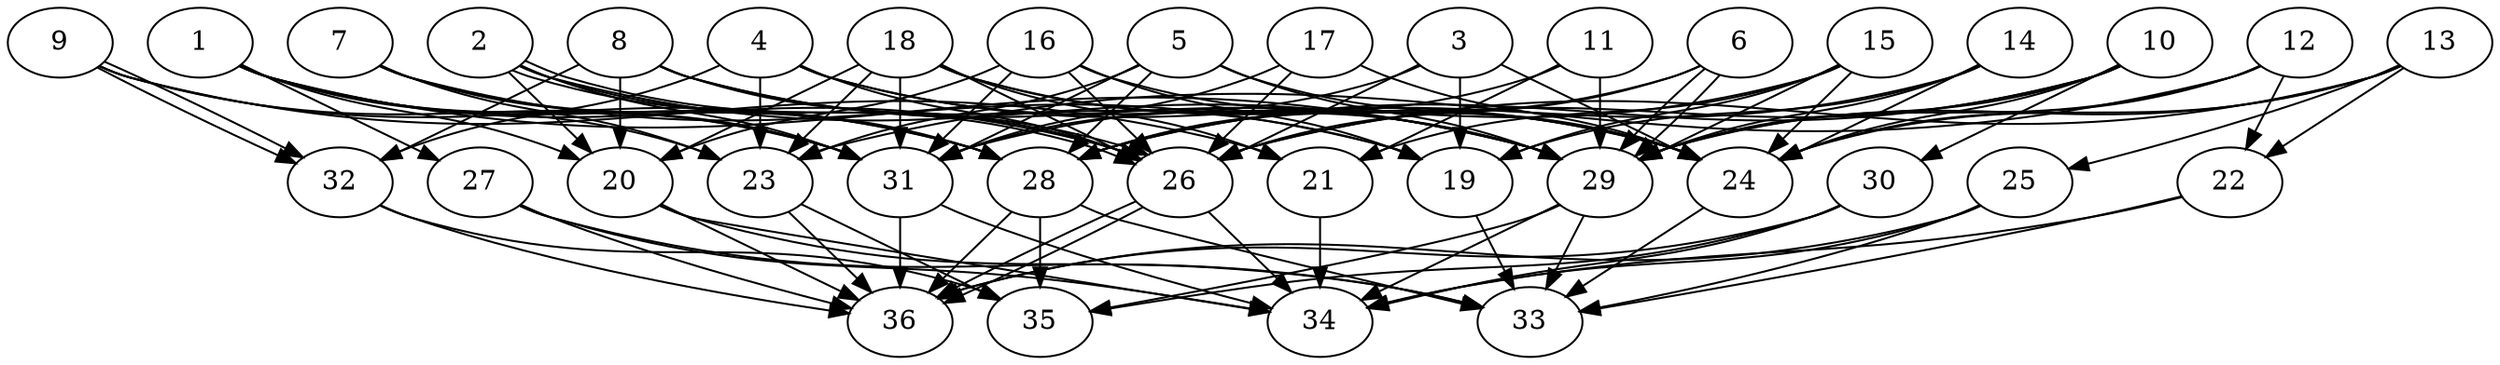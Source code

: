 // DAG (tier=3-complex, mode=data, n=36, ccr=0.534, fat=0.871, density=0.750, regular=0.360, jump=0.338, mindata=4194304, maxdata=33554432)
// DAG automatically generated by daggen at Sun Aug 24 16:33:35 2025
// /home/ermia/Project/Environments/daggen/bin/daggen --dot --ccr 0.534 --fat 0.871 --regular 0.360 --density 0.750 --jump 0.338 --mindata 4194304 --maxdata 33554432 -n 36 
digraph G {
  1 [size="533614801655005760", alpha="0.13", expect_size="266807400827502880"]
  1 -> 20 [size ="244340093878272"]
  1 -> 23 [size ="244340093878272"]
  1 -> 26 [size ="244340093878272"]
  1 -> 27 [size ="244340093878272"]
  1 -> 28 [size ="244340093878272"]
  1 -> 29 [size ="244340093878272"]
  1 -> 31 [size ="244340093878272"]
  2 [size="790326676052205440", alpha="0.04", expect_size="395163338026102720"]
  2 -> 20 [size ="535663631925248"]
  2 -> 26 [size ="535663631925248"]
  2 -> 26 [size ="535663631925248"]
  2 -> 28 [size ="535663631925248"]
  2 -> 29 [size ="535663631925248"]
  2 -> 31 [size ="535663631925248"]
  3 [size="294185971555423232", alpha="0.11", expect_size="147092985777711616"]
  3 -> 19 [size ="7074294320332800"]
  3 -> 24 [size ="7074294320332800"]
  3 -> 26 [size ="7074294320332800"]
  3 -> 31 [size ="7074294320332800"]
  4 [size="17234050763093831680", alpha="0.12", expect_size="8617025381546915840"]
  4 -> 23 [size ="5741145875283968"]
  4 -> 24 [size ="5741145875283968"]
  4 -> 26 [size ="5741145875283968"]
  4 -> 29 [size ="5741145875283968"]
  4 -> 32 [size ="5741145875283968"]
  5 [size="112980030554758960", alpha="0.09", expect_size="56490015277379480"]
  5 -> 23 [size ="2349877010890752"]
  5 -> 24 [size ="2349877010890752"]
  5 -> 28 [size ="2349877010890752"]
  5 -> 29 [size ="2349877010890752"]
  5 -> 31 [size ="2349877010890752"]
  6 [size="20402754471915483136", alpha="0.12", expect_size="10201377235957741568"]
  6 -> 26 [size ="7784069911805952"]
  6 -> 28 [size ="7784069911805952"]
  6 -> 29 [size ="7784069911805952"]
  6 -> 29 [size ="7784069911805952"]
  7 [size="8010862879394615296", alpha="0.15", expect_size="4005431439697307648"]
  7 -> 19 [size ="4367239255949312"]
  7 -> 23 [size ="4367239255949312"]
  7 -> 28 [size ="4367239255949312"]
  7 -> 31 [size ="4367239255949312"]
  8 [size="218543455906667552", alpha="0.19", expect_size="109271727953333776"]
  8 -> 19 [size ="7513551899983872"]
  8 -> 20 [size ="7513551899983872"]
  8 -> 26 [size ="7513551899983872"]
  8 -> 29 [size ="7513551899983872"]
  8 -> 32 [size ="7513551899983872"]
  9 [size="381873422612824064000", alpha="0.05", expect_size="190936711306412032000"]
  9 -> 21 [size ="421084843212800"]
  9 -> 28 [size ="421084843212800"]
  9 -> 31 [size ="421084843212800"]
  9 -> 32 [size ="421084843212800"]
  9 -> 32 [size ="421084843212800"]
  10 [size="9817705257601316864", alpha="0.14", expect_size="4908852628800658432"]
  10 -> 24 [size ="6411424133808128"]
  10 -> 26 [size ="6411424133808128"]
  10 -> 28 [size ="6411424133808128"]
  10 -> 29 [size ="6411424133808128"]
  10 -> 30 [size ="6411424133808128"]
  11 [size="5706614134355641", alpha="0.16", expect_size="2853307067177820"]
  11 -> 21 [size ="159390942363648"]
  11 -> 28 [size ="159390942363648"]
  11 -> 29 [size ="159390942363648"]
  12 [size="5006304959096510480384", alpha="0.18", expect_size="2503152479548255240192"]
  12 -> 22 [size ="2341180264153088"]
  12 -> 23 [size ="2341180264153088"]
  12 -> 24 [size ="2341180264153088"]
  12 -> 29 [size ="2341180264153088"]
  13 [size="3494978277901074432000", alpha="0.06", expect_size="1747489138950537216000"]
  13 -> 22 [size ="1842410107699200"]
  13 -> 24 [size ="1842410107699200"]
  13 -> 25 [size ="1842410107699200"]
  13 -> 26 [size ="1842410107699200"]
  13 -> 29 [size ="1842410107699200"]
  14 [size="333941658183661184", alpha="0.13", expect_size="166970829091830592"]
  14 -> 19 [size ="9000053846835200"]
  14 -> 24 [size ="9000053846835200"]
  14 -> 28 [size ="9000053846835200"]
  14 -> 29 [size ="9000053846835200"]
  15 [size="170299726775638294528", alpha="0.19", expect_size="85149863387819147264"]
  15 -> 19 [size ="245790987517952"]
  15 -> 21 [size ="245790987517952"]
  15 -> 24 [size ="245790987517952"]
  15 -> 29 [size ="245790987517952"]
  15 -> 31 [size ="245790987517952"]
  16 [size="29572466349045416", alpha="0.10", expect_size="14786233174522708"]
  16 -> 19 [size ="1906864220536832"]
  16 -> 20 [size ="1906864220536832"]
  16 -> 24 [size ="1906864220536832"]
  16 -> 26 [size ="1906864220536832"]
  16 -> 31 [size ="1906864220536832"]
  17 [size="5478840157298752512", alpha="0.07", expect_size="2739420078649376256"]
  17 -> 24 [size ="3072758191751168"]
  17 -> 26 [size ="3072758191751168"]
  17 -> 31 [size ="3072758191751168"]
  18 [size="30711252016174026719232", alpha="0.19", expect_size="15355626008087013359616"]
  18 -> 20 [size ="7845518814216192"]
  18 -> 21 [size ="7845518814216192"]
  18 -> 23 [size ="7845518814216192"]
  18 -> 24 [size ="7845518814216192"]
  18 -> 26 [size ="7845518814216192"]
  18 -> 29 [size ="7845518814216192"]
  18 -> 31 [size ="7845518814216192"]
  19 [size="12292663505551546646528", alpha="0.02", expect_size="6146331752775773323264"]
  19 -> 33 [size ="4261089432829952"]
  20 [size="32592154723530011836416", alpha="0.06", expect_size="16296077361765005918208"]
  20 -> 33 [size ="8162666178674688"]
  20 -> 34 [size ="8162666178674688"]
  20 -> 36 [size ="8162666178674688"]
  21 [size="1699265803304331520", alpha="0.06", expect_size="849632901652165760"]
  21 -> 34 [size ="1402882481979392"]
  22 [size="232275222805680320", alpha="0.18", expect_size="116137611402840160"]
  22 -> 33 [size ="6580427305254912"]
  22 -> 34 [size ="6580427305254912"]
  23 [size="75439425811139792", alpha="0.18", expect_size="37719712905569896"]
  23 -> 35 [size ="2796074452385792"]
  23 -> 36 [size ="2796074452385792"]
  24 [size="6094745065851993088", alpha="0.20", expect_size="3047372532925996544"]
  24 -> 33 [size ="2615609615450112"]
  25 [size="12887700769021904", alpha="0.03", expect_size="6443850384510952"]
  25 -> 33 [size ="981711445819392"]
  25 -> 34 [size ="981711445819392"]
  25 -> 36 [size ="981711445819392"]
  26 [size="1376944225126836992", alpha="0.18", expect_size="688472112563418496"]
  26 -> 34 [size ="1001960849276928"]
  26 -> 36 [size ="1001960849276928"]
  26 -> 36 [size ="1001960849276928"]
  27 [size="13487907233562324107264", alpha="0.12", expect_size="6743953616781162053632"]
  27 -> 33 [size ="4533006765129728"]
  27 -> 34 [size ="4533006765129728"]
  27 -> 36 [size ="4533006765129728"]
  28 [size="457518980448075072", alpha="0.04", expect_size="228759490224037536"]
  28 -> 33 [size ="7626445115359232"]
  28 -> 35 [size ="7626445115359232"]
  28 -> 36 [size ="7626445115359232"]
  29 [size="1450301348081970446336", alpha="0.02", expect_size="725150674040985223168"]
  29 -> 33 [size ="1025011695484928"]
  29 -> 34 [size ="1025011695484928"]
  29 -> 35 [size ="1025011695484928"]
  30 [size="332228610094053696", alpha="0.11", expect_size="166114305047026848"]
  30 -> 34 [size ="211901908779008"]
  30 -> 35 [size ="211901908779008"]
  30 -> 36 [size ="211901908779008"]
  31 [size="334364759011309952", alpha="0.06", expect_size="167182379505654976"]
  31 -> 34 [size ="6445792965427200"]
  31 -> 36 [size ="6445792965427200"]
  32 [size="6836083297919220842496", alpha="0.15", expect_size="3418041648959610421248"]
  32 -> 35 [size ="2881563654094848"]
  32 -> 36 [size ="2881563654094848"]
  33 [size="302818110406669696", alpha="0.02", expect_size="151409055203334848"]
  34 [size="510744860703289856", alpha="0.14", expect_size="255372430351644928"]
  35 [size="20571256440790227877888", alpha="0.14", expect_size="10285628220395113938944"]
  36 [size="149352160522778240", alpha="0.02", expect_size="74676080261389120"]
}